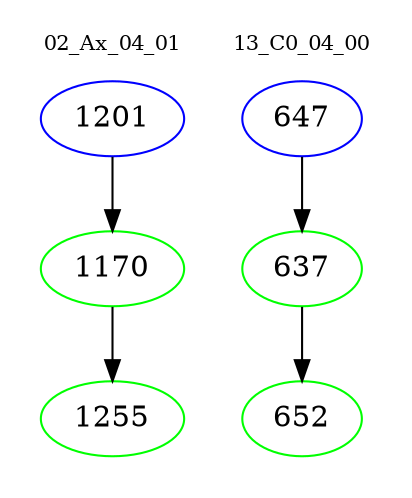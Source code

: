 digraph{
subgraph cluster_0 {
color = white
label = "02_Ax_04_01";
fontsize=10;
T0_1201 [label="1201", color="blue"]
T0_1201 -> T0_1170 [color="black"]
T0_1170 [label="1170", color="green"]
T0_1170 -> T0_1255 [color="black"]
T0_1255 [label="1255", color="green"]
}
subgraph cluster_1 {
color = white
label = "13_C0_04_00";
fontsize=10;
T1_647 [label="647", color="blue"]
T1_647 -> T1_637 [color="black"]
T1_637 [label="637", color="green"]
T1_637 -> T1_652 [color="black"]
T1_652 [label="652", color="green"]
}
}
